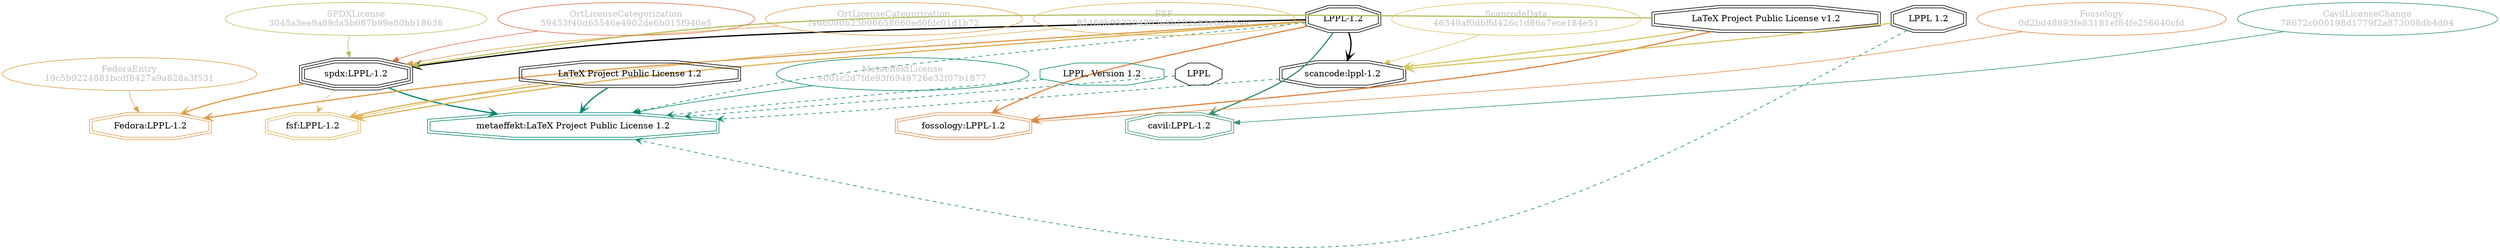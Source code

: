 strict digraph {
    node [shape=box];
    graph [splines=curved];
    2581 [label="SPDXLicense\n3045a3ee9a89da5b087b99e80bb18636"
         ,fontcolor=gray
         ,color="#b8bf62"
         ,fillcolor="beige;1"
         ,shape=ellipse];
    2582 [label="spdx:LPPL-1.2"
         ,shape=tripleoctagon];
    2583 [label="LPPL-1.2"
         ,shape=doubleoctagon];
    2584 [label="LaTeX Project Public License v1.2"
         ,shape=doubleoctagon];
    7006 [label="FedoraEntry\n19c5b9224881bcdf8427a9a828a3f531"
         ,fontcolor=gray
         ,color="#e09d4b"
         ,fillcolor="beige;1"
         ,shape=ellipse];
    7007 [label="Fedora:LPPL-1.2"
         ,color="#e09d4b"
         ,shape=doubleoctagon];
    7015 [label=LPPL,shape=octagon];
    10293 [label="FSF\n85466b953204905e8b192a83e60296ec"
          ,fontcolor=gray
          ,color="#deb256"
          ,fillcolor="beige;1"
          ,shape=ellipse];
    10294 [label="fsf:LPPL-1.2"
          ,color="#deb256"
          ,shape=doubleoctagon];
    10295 [label="LaTeX Project Public License 1.2"
          ,shape=doubleoctagon];
    18818 [label="ScancodeData\n46349af0dbffd426c1d86a7ece184e51"
          ,fontcolor=gray
          ,color="#dac767"
          ,fillcolor="beige;1"
          ,shape=ellipse];
    18819 [label="scancode:lppl-1.2"
          ,shape=doubleoctagon];
    18820 [label="LPPL 1.2"
          ,shape=doubleoctagon];
    26657 [label="Fossology\n0d2bd48893fe83181ef84fe256640cfd"
          ,fontcolor=gray
          ,color="#e18745"
          ,fillcolor="beige;1"
          ,shape=ellipse];
    26658 [label="fossology:LPPL-1.2"
          ,color="#e18745"
          ,shape=doubleoctagon];
    28795 [label="OrtLicenseCategorization\n59453f40d65546e4902de6b015f940e5"
          ,fontcolor=gray
          ,color="#e06f45"
          ,fillcolor="beige;1"
          ,shape=ellipse];
    35547 [label="OrtLicenseCategorization\nf466080b23b06658660ed0fdc01d1b72"
          ,fontcolor=gray
          ,color="#e09d4b"
          ,fillcolor="beige;1"
          ,shape=ellipse];
    37124 [label="CavilLicenseChange\n78672c000198d1779f2a873008db4d04"
          ,fontcolor=gray
          ,color="#379469"
          ,fillcolor="beige;1"
          ,shape=ellipse];
    37125 [label="cavil:LPPL-1.2"
          ,color="#379469"
          ,shape=doubleoctagon];
    44622 [label="MetaeffektLicense\ne001c2d7fde93f6949726e32f07b1877"
          ,fontcolor=gray
          ,color="#00876c"
          ,fillcolor="beige;1"
          ,shape=ellipse];
    44623 [label="metaeffekt:LaTeX Project Public License 1.2"
          ,color="#00876c"
          ,shape=doubleoctagon];
    44624 [label="LPPL, Version 1.2"
          ,color="#00876c"
          ,shape=octagon];
    2581 -> 2582 [weight=0.5
                 ,color="#b8bf62"];
    2582 -> 7007 [style=bold
                 ,arrowhead=vee
                 ,weight=0.7
                 ,color="#e09d4b"];
    2582 -> 10294 [style=dashed
                  ,arrowhead=vee
                  ,weight=0.5
                  ,color="#deb256"];
    2582 -> 44623 [style=bold
                  ,arrowhead=vee
                  ,weight=0.7
                  ,color="#00876c"];
    2583 -> 2582 [style=bold
                 ,arrowhead=vee
                 ,weight=0.7];
    2583 -> 7007 [style=bold
                 ,arrowhead=vee
                 ,weight=0.7
                 ,color="#e09d4b"];
    2583 -> 10294 [style=bold
                  ,arrowhead=vee
                  ,weight=0.7
                  ,color="#deb256"];
    2583 -> 18819 [style=bold
                  ,arrowhead=vee
                  ,weight=0.7];
    2583 -> 26658 [style=bold
                  ,arrowhead=vee
                  ,weight=0.7
                  ,color="#e18745"];
    2583 -> 37125 [style=bold
                  ,arrowhead=vee
                  ,weight=0.7
                  ,color="#379469"];
    2583 -> 37125 [style=bold
                  ,arrowhead=vee
                  ,weight=0.7
                  ,color="#379469"];
    2583 -> 44623 [style=dashed
                  ,arrowhead=vee
                  ,weight=0.5
                  ,color="#00876c"];
    2584 -> 2582 [style=bold
                 ,arrowhead=vee
                 ,weight=0.7
                 ,color="#b8bf62"];
    2584 -> 18819 [style=bold
                  ,arrowhead=vee
                  ,weight=0.7
                  ,color="#dac767"];
    2584 -> 26658 [style=bold
                  ,arrowhead=vee
                  ,weight=0.7
                  ,color="#e18745"];
    7006 -> 7007 [weight=0.5
                 ,color="#e09d4b"];
    7015 -> 44623 [style=dashed
                  ,arrowhead=vee
                  ,weight=0.5
                  ,color="#00876c"];
    10293 -> 10294 [weight=0.5
                   ,color="#deb256"];
    10295 -> 10294 [style=bold
                   ,arrowhead=vee
                   ,weight=0.7
                   ,color="#deb256"];
    10295 -> 44623 [style=bold
                   ,arrowhead=vee
                   ,weight=0.7
                   ,color="#00876c"];
    10295 -> 44623 [style=bold
                   ,arrowhead=vee
                   ,weight=0.7
                   ,color="#00876c"];
    18818 -> 18819 [weight=0.5
                   ,color="#dac767"];
    18819 -> 44623 [style=dashed
                   ,arrowhead=vee
                   ,weight=0.5
                   ,color="#00876c"];
    18820 -> 18819 [style=bold
                   ,arrowhead=vee
                   ,weight=0.7
                   ,color="#dac767"];
    18820 -> 44623 [style=dashed
                   ,arrowhead=vee
                   ,weight=0.5
                   ,color="#00876c"];
    26657 -> 26658 [weight=0.5
                   ,color="#e18745"];
    28795 -> 2582 [weight=0.5
                  ,color="#e06f45"];
    35547 -> 2582 [weight=0.5
                  ,color="#e09d4b"];
    37124 -> 37125 [weight=0.5
                   ,color="#379469"];
    44622 -> 44623 [weight=0.5
                   ,color="#00876c"];
    44624 -> 44623 [style=dashed
                   ,arrowhead=vee
                   ,weight=0.5
                   ,color="#00876c"];
}
